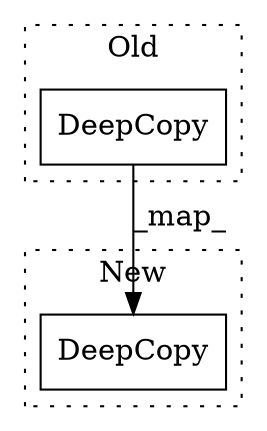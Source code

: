 digraph G {
subgraph cluster0 {
1 [label="DeepCopy" a="32" s="2744,2772" l="9,1" shape="box"];
label = "Old";
style="dotted";
}
subgraph cluster1 {
2 [label="DeepCopy" a="32" s="2618,2646" l="9,1" shape="box"];
label = "New";
style="dotted";
}
1 -> 2 [label="_map_"];
}